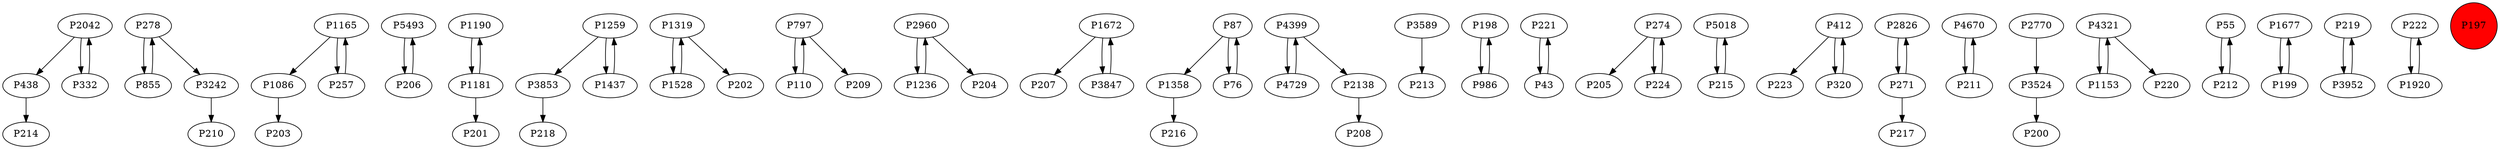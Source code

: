 digraph {
	P438 -> P214
	P278 -> P855
	P1165 -> P1086
	P5493 -> P206
	P1190 -> P1181
	P1259 -> P3853
	P1181 -> P201
	P1319 -> P1528
	P1086 -> P203
	P797 -> P110
	P2960 -> P1236
	P1437 -> P1259
	P1236 -> P2960
	P2042 -> P332
	P1672 -> P207
	P1358 -> P216
	P4399 -> P4729
	P278 -> P3242
	P3589 -> P213
	P87 -> P76
	P3242 -> P210
	P198 -> P986
	P221 -> P43
	P87 -> P1358
	P274 -> P205
	P5018 -> P215
	P257 -> P1165
	P1319 -> P202
	P2960 -> P204
	P2138 -> P208
	P412 -> P223
	P1181 -> P1190
	P2826 -> P271
	P4670 -> P211
	P215 -> P5018
	P1259 -> P1437
	P3524 -> P200
	P4321 -> P1153
	P271 -> P2826
	P2042 -> P438
	P55 -> P212
	P1677 -> P199
	P76 -> P87
	P219 -> P3952
	P3853 -> P218
	P4729 -> P4399
	P271 -> P217
	P222 -> P1920
	P320 -> P412
	P332 -> P2042
	P199 -> P1677
	P3847 -> P1672
	P2770 -> P3524
	P274 -> P224
	P797 -> P209
	P4399 -> P2138
	P211 -> P4670
	P986 -> P198
	P43 -> P221
	P110 -> P797
	P412 -> P320
	P212 -> P55
	P1165 -> P257
	P3952 -> P219
	P1153 -> P4321
	P1920 -> P222
	P206 -> P5493
	P4321 -> P220
	P1528 -> P1319
	P855 -> P278
	P224 -> P274
	P1672 -> P3847
	P197 [shape=circle]
	P197 [style=filled]
	P197 [fillcolor=red]
}